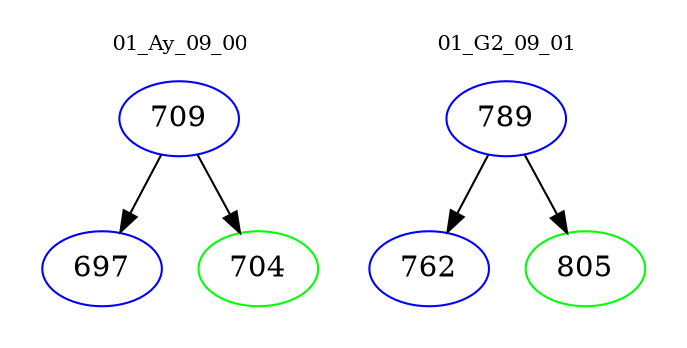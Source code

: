 digraph{
subgraph cluster_0 {
color = white
label = "01_Ay_09_00";
fontsize=10;
T0_709 [label="709", color="blue"]
T0_709 -> T0_697 [color="black"]
T0_697 [label="697", color="blue"]
T0_709 -> T0_704 [color="black"]
T0_704 [label="704", color="green"]
}
subgraph cluster_1 {
color = white
label = "01_G2_09_01";
fontsize=10;
T1_789 [label="789", color="blue"]
T1_789 -> T1_762 [color="black"]
T1_762 [label="762", color="blue"]
T1_789 -> T1_805 [color="black"]
T1_805 [label="805", color="green"]
}
}
